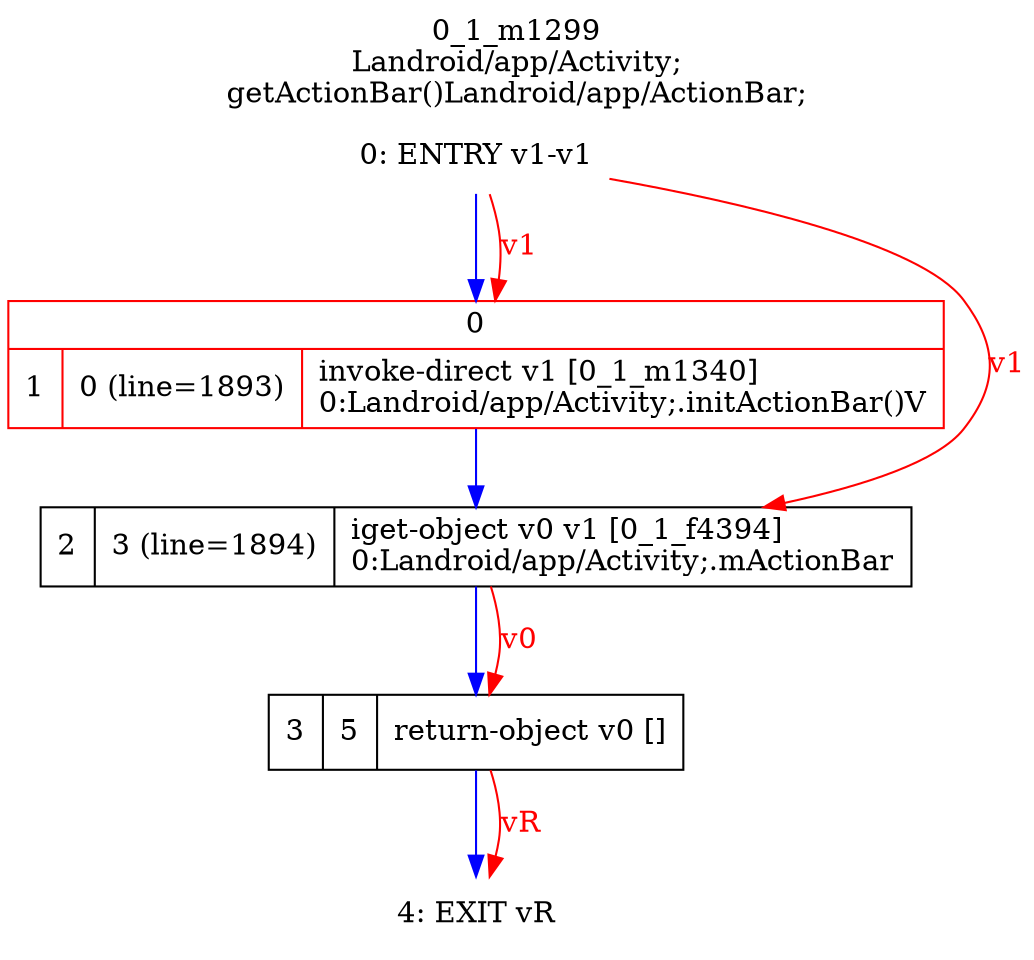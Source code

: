 digraph G {
rankdir=UD;
labelloc=t;
label="0_1_m1299\nLandroid/app/Activity;
getActionBar()Landroid/app/ActionBar;";
0[label="0: ENTRY v1-v1",shape=plaintext];
1[label="{0|{1|0 (line=1893)|invoke-direct v1 [0_1_m1340]\l0:Landroid/app/Activity;.initActionBar()V\l}}",shape=record,URL="0_1_m1340.dot", color=red];
2[label="2|3 (line=1894)|iget-object v0 v1 [0_1_f4394]\l0:Landroid/app/Activity;.mActionBar\l",shape=record];
3[label="3|5|return-object v0 []\l",shape=record];
4[label="4: EXIT vR",shape=plaintext];
0->1 [color=blue, fontcolor=blue,weight=100, taillabel=""];
1->2 [color=blue, fontcolor=blue,weight=100, taillabel=""];
2->3 [color=blue, fontcolor=blue,weight=100, taillabel=""];
3->4 [color=blue, fontcolor=blue,weight=100, taillabel=""];
0->1 [color=red, fontcolor=red, label="v1"];
0->2 [color=red, fontcolor=red, label="v1"];
2->3 [color=red, fontcolor=red, label="v0"];
3->4 [color=red, fontcolor=red, label="vR"];
}
